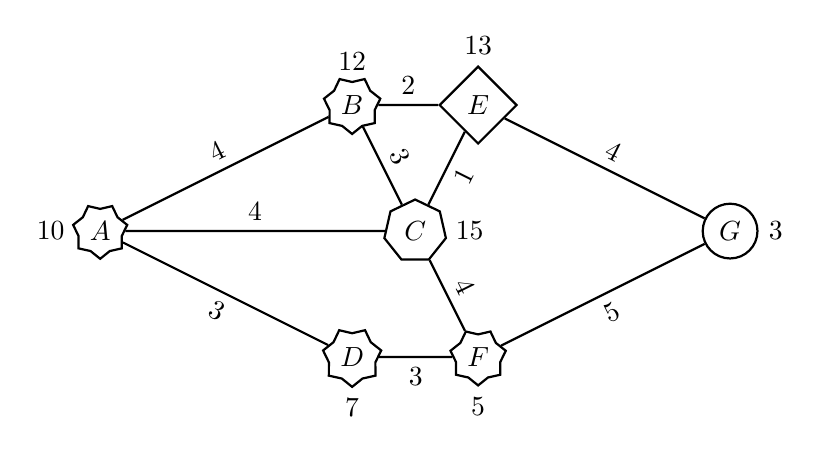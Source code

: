 \begin{tikzpicture}[style=thick,scale=0.8]

\node[draw,star,star points=7,star point ratio=0.8] (A) at (-5, 0)  [label=left:$10$] {$A$};
\node[draw,star,star points=7,star point ratio=0.8] (B) at (-1, 2) [label=above:$12$] {$B$};
\node[draw,regular polygon,regular polygon sides=7] (C) at ( 0, 0) [label=right:$15$] {$C$};
\node[draw,star,star points=7,star point ratio=0.8] (D) at (-1,-2) [label=below:$7$]  {$D$};
\node[draw,diamond] (E) at ( 1, 2) [label=above:$13$] {$E$};
\node[draw,star,star points=7,star point ratio=0.8] (F) at ( 1,-2) [label=below:$5$]  {$F$};
\node[draw,circle] (G) at ( 5, 0) [label=right:$3$]  {$G$};


\draw (A) -- (B) node [midway, above, sloped] {$4$};
\draw (A) -- (C) node [midway, above] {$4$};
\draw (A) -- (D) node [midway, below, sloped] {$3$};
\draw (B) -- (C) node [midway, above, sloped] {$3$};
\draw (B) -- (E) node [midway, above] {$2$};
\draw (C) -- (E) node [midway, below, sloped] {$1$};
\draw (C) -- (F) node [midway, above, sloped] {$4$};
\draw (D) -- (F) node [midway, below] {$3$};
\draw (E) -- (G) node [midway, above, sloped] {$4$};
\draw (F) -- (G) node [midway, below, sloped] {$5$};
\end{tikzpicture}

